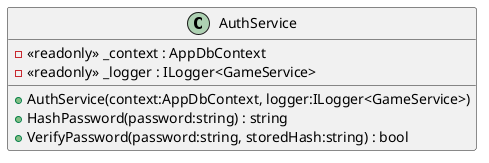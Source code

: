 @startuml
class AuthService {
    - <<readonly>> _context : AppDbContext
    - <<readonly>> _logger : ILogger<GameService>
    + AuthService(context:AppDbContext, logger:ILogger<GameService>)
    + HashPassword(password:string) : string
    + VerifyPassword(password:string, storedHash:string) : bool
}
@enduml
